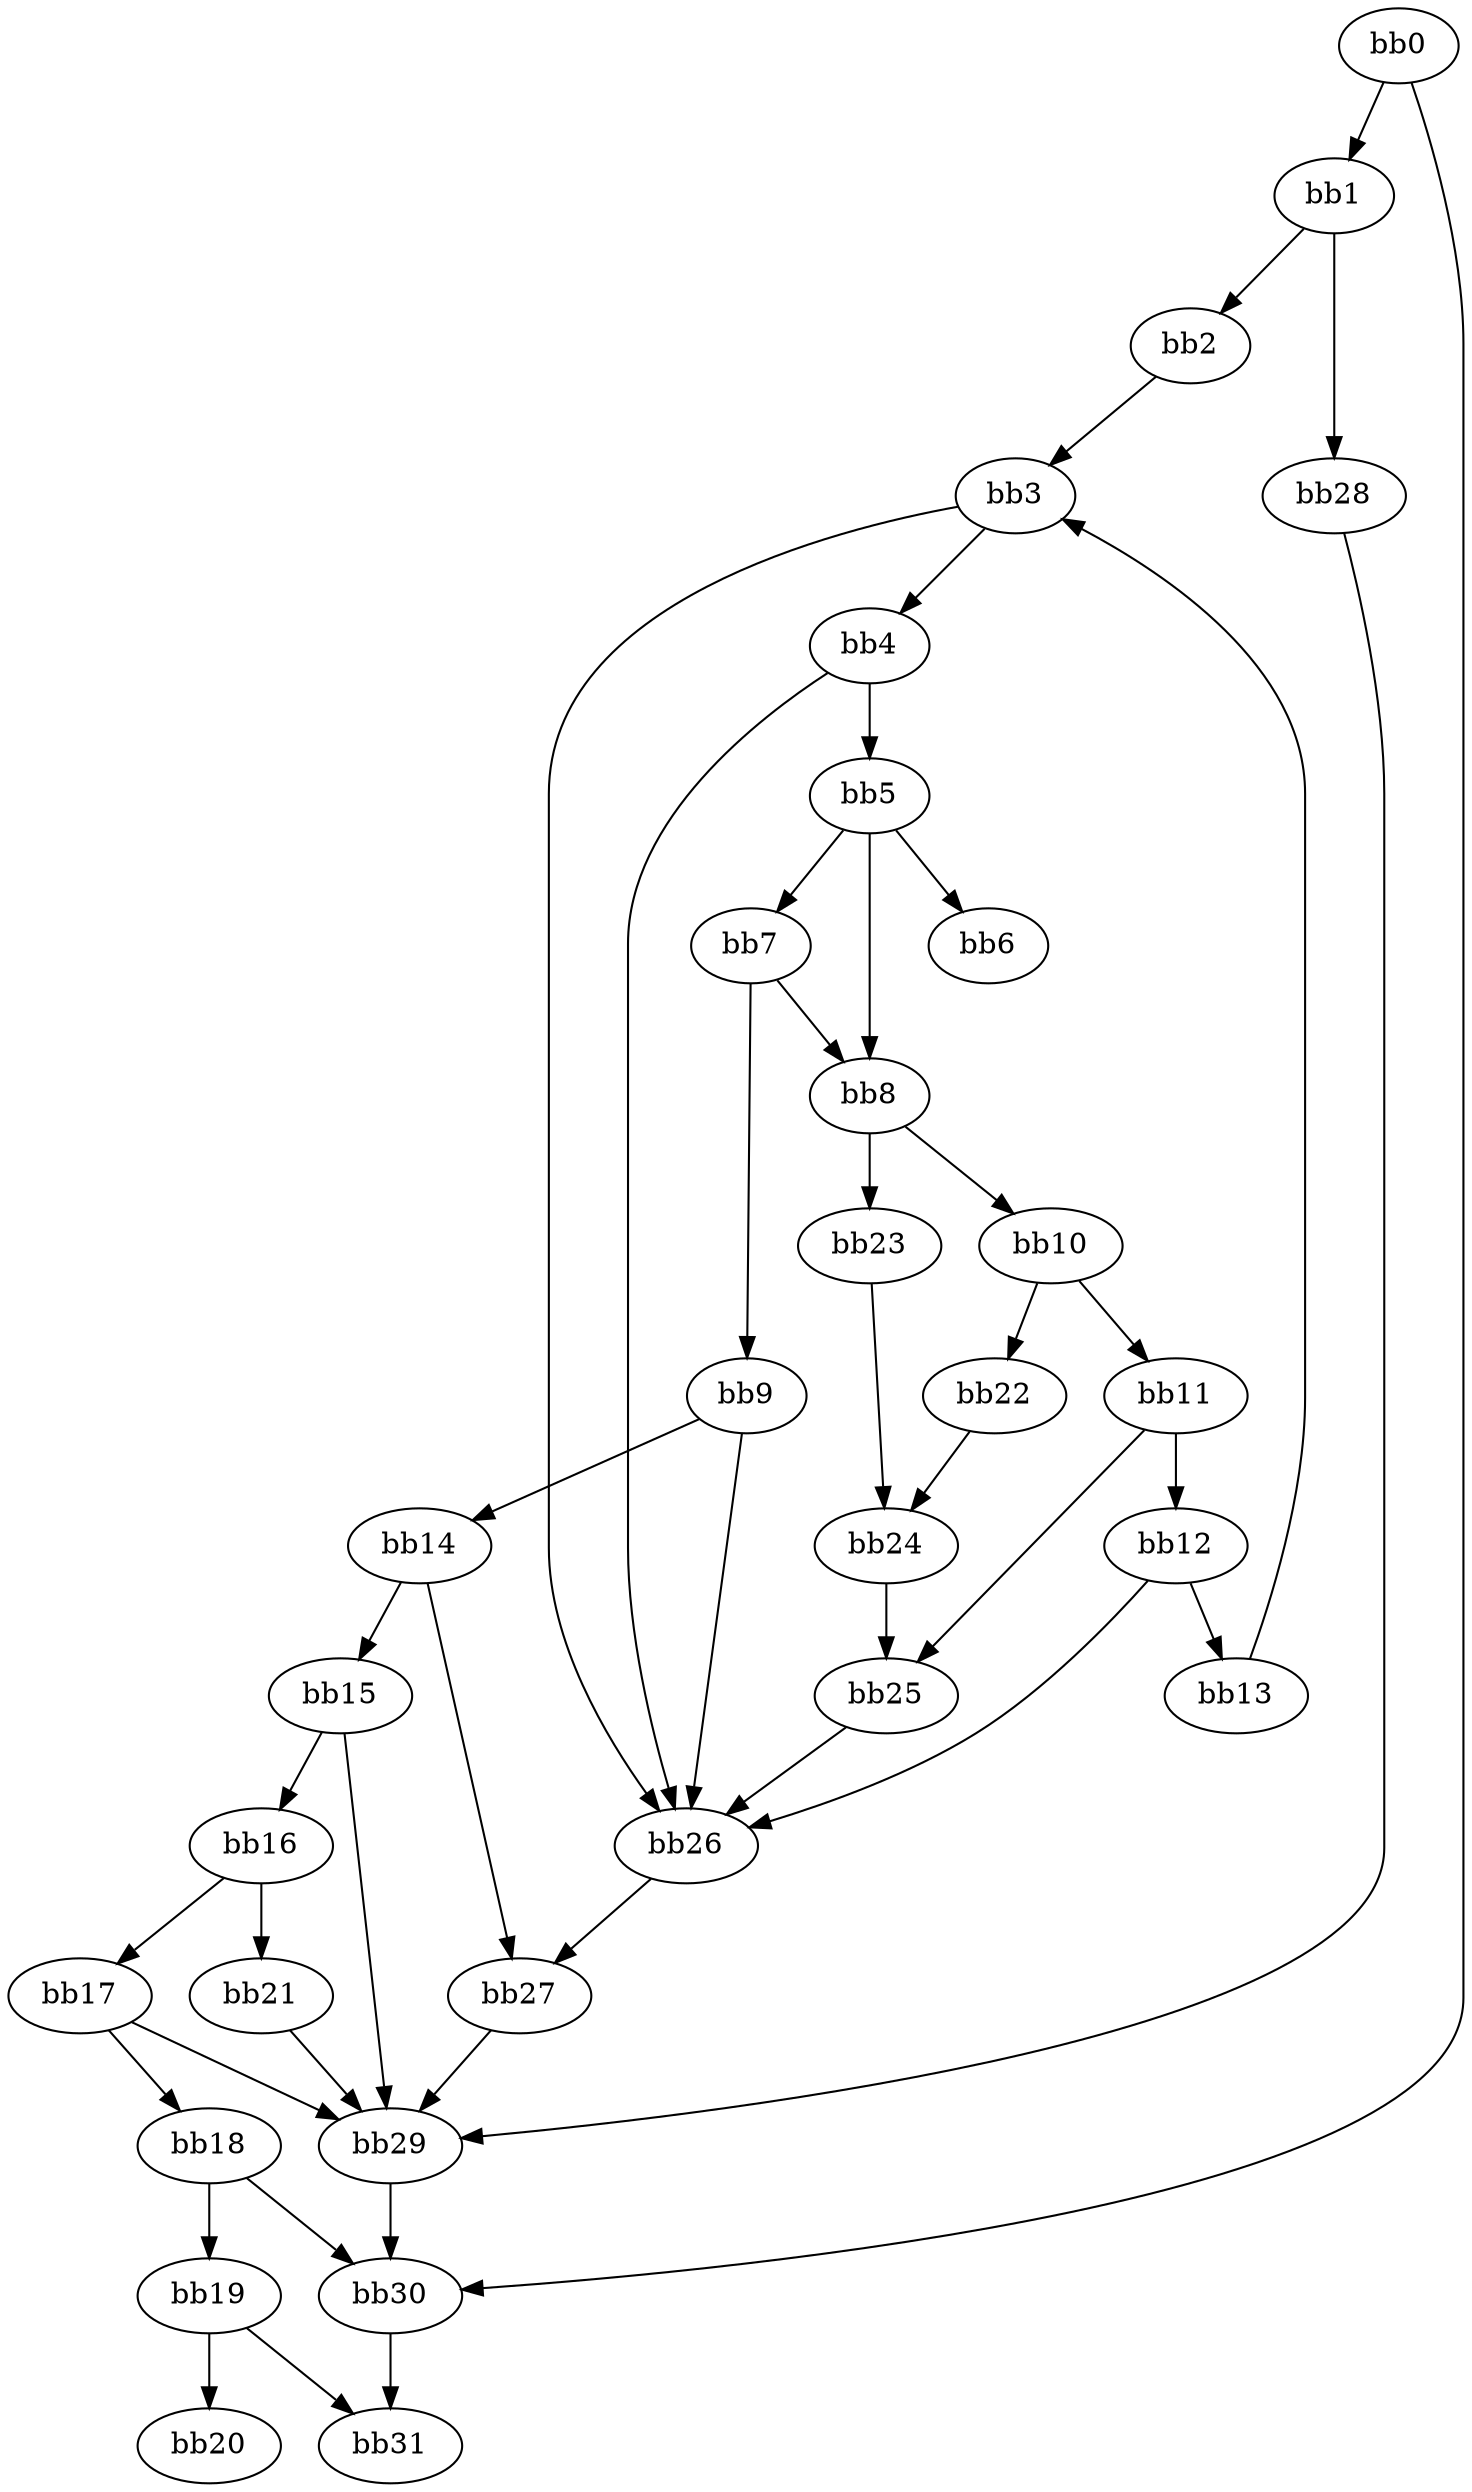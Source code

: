 digraph {
    0 [ label = "bb0\l" ]
    1 [ label = "bb1\l" ]
    2 [ label = "bb2\l" ]
    3 [ label = "bb3\l" ]
    4 [ label = "bb4\l" ]
    5 [ label = "bb5\l" ]
    6 [ label = "bb6\l" ]
    7 [ label = "bb7\l" ]
    8 [ label = "bb8\l" ]
    9 [ label = "bb9\l" ]
    10 [ label = "bb10\l" ]
    11 [ label = "bb11\l" ]
    12 [ label = "bb12\l" ]
    13 [ label = "bb13\l" ]
    14 [ label = "bb14\l" ]
    15 [ label = "bb15\l" ]
    16 [ label = "bb16\l" ]
    17 [ label = "bb17\l" ]
    18 [ label = "bb18\l" ]
    19 [ label = "bb19\l" ]
    20 [ label = "bb20\l" ]
    21 [ label = "bb21\l" ]
    22 [ label = "bb22\l" ]
    23 [ label = "bb23\l" ]
    24 [ label = "bb24\l" ]
    25 [ label = "bb25\l" ]
    26 [ label = "bb26\l" ]
    27 [ label = "bb27\l" ]
    28 [ label = "bb28\l" ]
    29 [ label = "bb29\l" ]
    30 [ label = "bb30\l" ]
    31 [ label = "bb31\l" ]
    0 -> 1 [ ]
    0 -> 30 [ ]
    1 -> 2 [ ]
    1 -> 28 [ ]
    2 -> 3 [ ]
    3 -> 4 [ ]
    3 -> 26 [ ]
    4 -> 5 [ ]
    4 -> 26 [ ]
    5 -> 6 [ ]
    5 -> 7 [ ]
    5 -> 8 [ ]
    7 -> 8 [ ]
    7 -> 9 [ ]
    8 -> 10 [ ]
    8 -> 23 [ ]
    9 -> 14 [ ]
    9 -> 26 [ ]
    10 -> 11 [ ]
    10 -> 22 [ ]
    11 -> 12 [ ]
    11 -> 25 [ ]
    12 -> 13 [ ]
    12 -> 26 [ ]
    13 -> 3 [ ]
    14 -> 15 [ ]
    14 -> 27 [ ]
    15 -> 16 [ ]
    15 -> 29 [ ]
    16 -> 17 [ ]
    16 -> 21 [ ]
    17 -> 18 [ ]
    17 -> 29 [ ]
    18 -> 19 [ ]
    18 -> 30 [ ]
    19 -> 20 [ ]
    19 -> 31 [ ]
    21 -> 29 [ ]
    22 -> 24 [ ]
    23 -> 24 [ ]
    24 -> 25 [ ]
    25 -> 26 [ ]
    26 -> 27 [ ]
    27 -> 29 [ ]
    28 -> 29 [ ]
    29 -> 30 [ ]
    30 -> 31 [ ]
}

